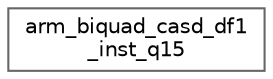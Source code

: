 digraph "Graphical Class Hierarchy"
{
 // LATEX_PDF_SIZE
  bgcolor="transparent";
  edge [fontname=Helvetica,fontsize=10,labelfontname=Helvetica,labelfontsize=10];
  node [fontname=Helvetica,fontsize=10,shape=box,height=0.2,width=0.4];
  rankdir="LR";
  Node0 [id="Node000000",label="arm_biquad_casd_df1\l_inst_q15",height=0.2,width=0.4,color="grey40", fillcolor="white", style="filled",URL="$structarm__biquad__casd__df1__inst__q15.html",tooltip="Instance structure for the Q15 Biquad cascade filter."];
}
